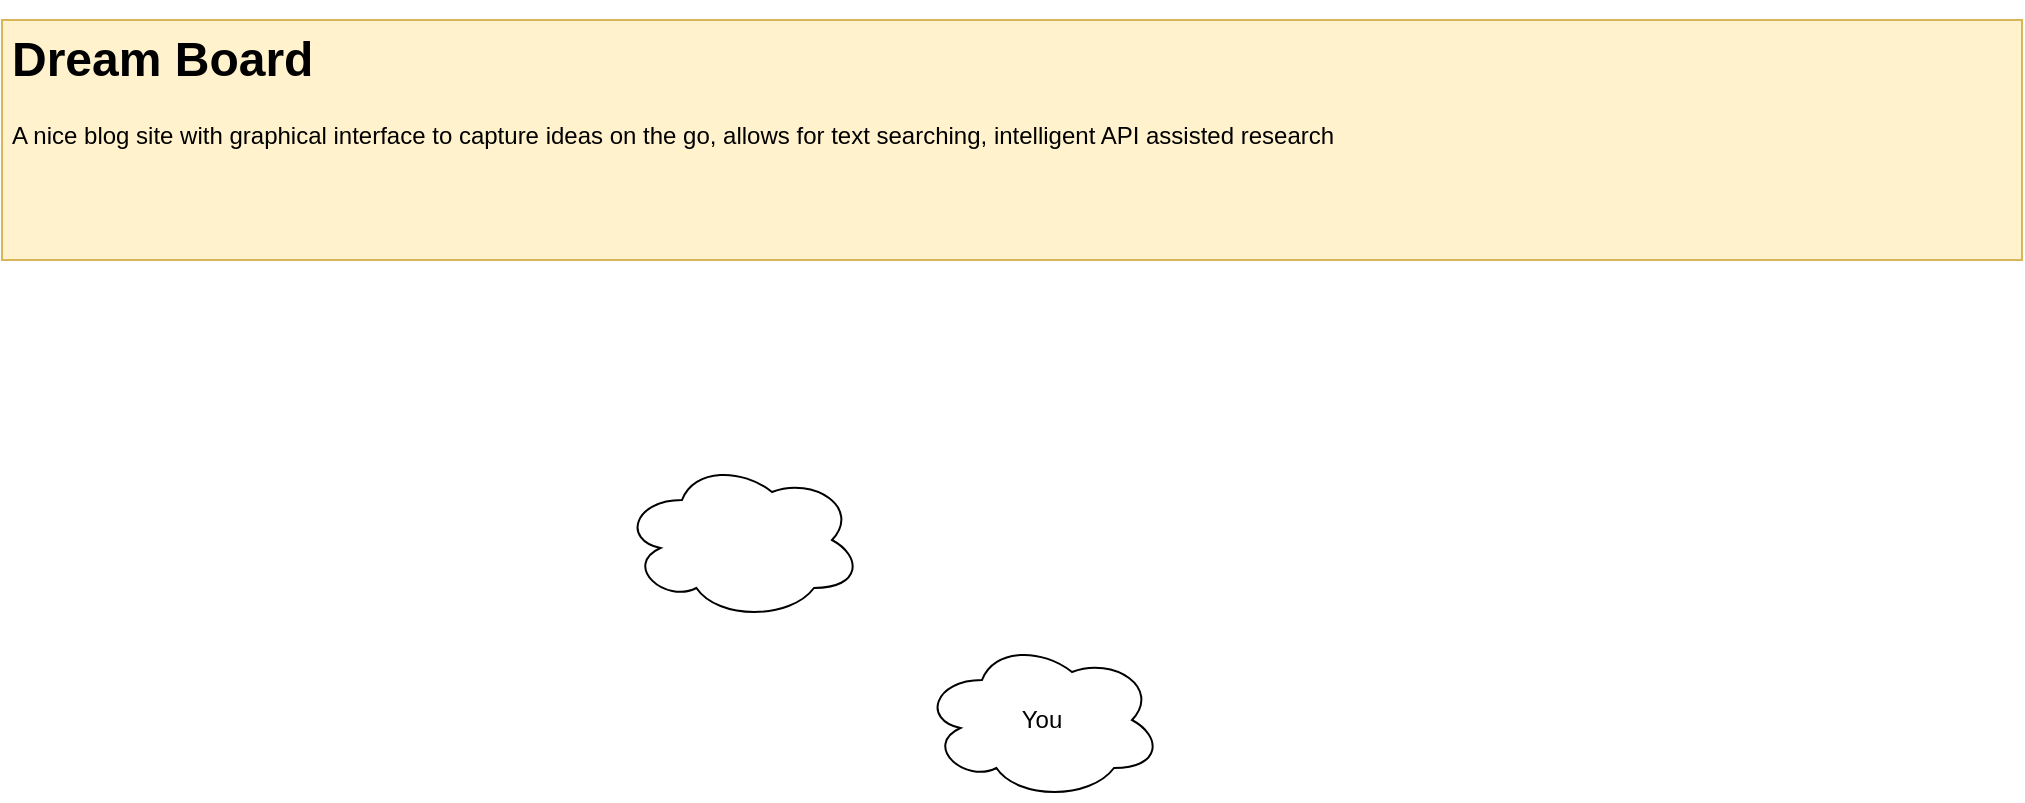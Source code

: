 <mxfile version="22.1.18" type="github">
  <diagram name="Page-1" id="9f46799a-70d6-7492-0946-bef42562c5a5">
    <mxGraphModel dx="1272" dy="808" grid="1" gridSize="10" guides="1" tooltips="1" connect="1" arrows="1" fold="1" page="1" pageScale="1" pageWidth="1100" pageHeight="850" background="none" math="0" shadow="0">
      <root>
        <mxCell id="0" />
        <mxCell id="1" parent="0" />
        <mxCell id="X4OJprI_7IS4hClAfw5g-1" value="&lt;h1&gt;Dream Board&lt;/h1&gt;&lt;p&gt;A nice blog site with graphical interface to capture ideas on the go, allows for text searching, intelligent API assisted research&lt;/p&gt;" style="text;html=1;strokeColor=#d6b656;fillColor=#fff2cc;spacing=5;spacingTop=-20;whiteSpace=wrap;overflow=hidden;rounded=0;" vertex="1" parent="1">
          <mxGeometry x="40" y="40" width="1010" height="120" as="geometry" />
        </mxCell>
        <mxCell id="X4OJprI_7IS4hClAfw5g-2" value="You" style="ellipse;shape=cloud;whiteSpace=wrap;html=1;" vertex="1" parent="1">
          <mxGeometry x="500" y="350" width="120" height="80" as="geometry" />
        </mxCell>
        <mxCell id="X4OJprI_7IS4hClAfw5g-3" value="" style="ellipse;shape=cloud;whiteSpace=wrap;html=1;" vertex="1" parent="1">
          <mxGeometry x="350" y="260" width="120" height="80" as="geometry" />
        </mxCell>
      </root>
    </mxGraphModel>
  </diagram>
</mxfile>
